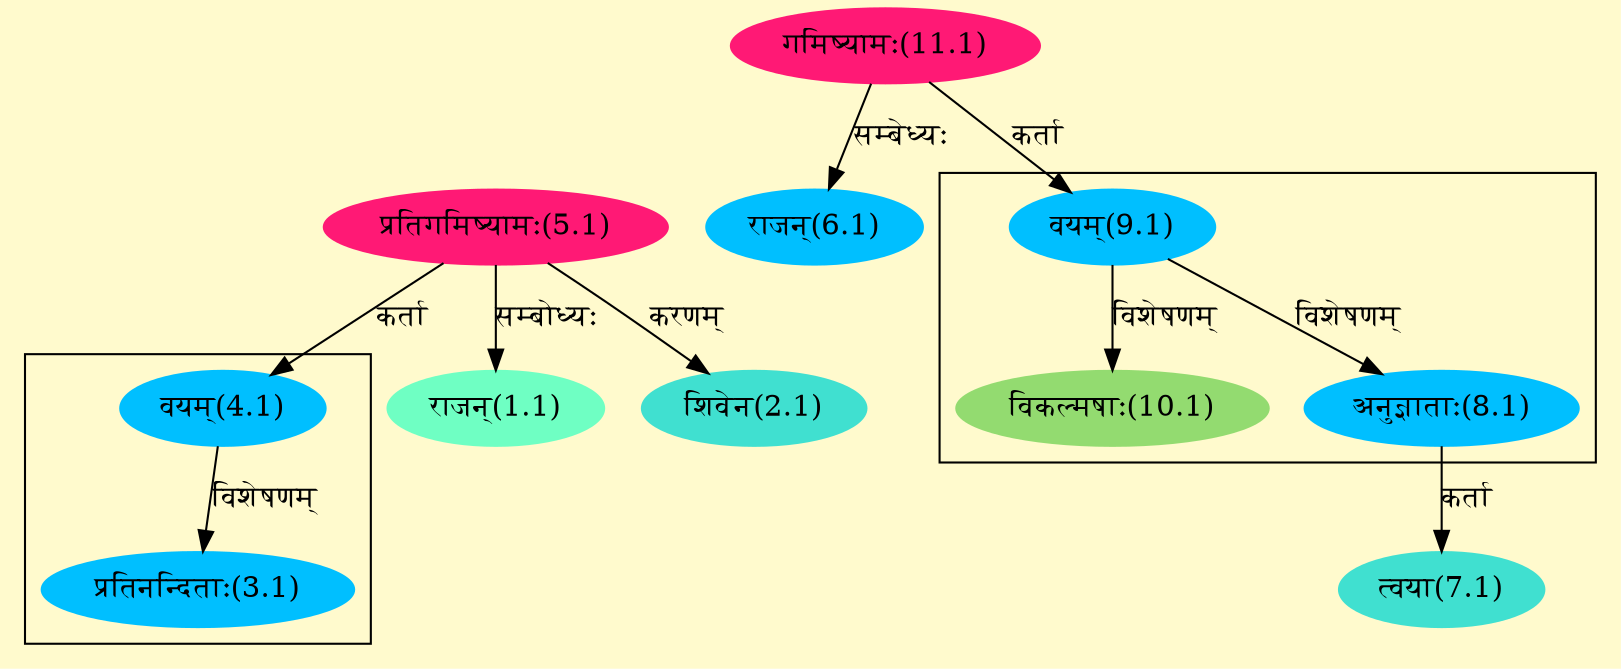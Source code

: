 digraph G{
rankdir=BT;
 compound=true;
 bgcolor="lemonchiffon1";

subgraph cluster_1{
Node3_1 [style=filled, color="#00BFFF" label = "प्रतिनन्दिताः(3.1)"]
Node4_1 [style=filled, color="#00BFFF" label = "वयम्(4.1)"]

}

subgraph cluster_2{
Node8_1 [style=filled, color="#00BFFF" label = "अनुज्ञाताः(8.1)"]
Node9_1 [style=filled, color="#00BFFF" label = "वयम्(9.1)"]
Node10_1 [style=filled, color="#93DB70" label = "विकल्मषाः(10.1)"]

}
Node1_1 [style=filled, color="#6FFFC3" label = "राजन्(1.1)"]
Node5_1 [style=filled, color="#FF1975" label = "प्रतिगमिष्यामः(5.1)"]
Node2_1 [style=filled, color="#40E0D0" label = "शिवेन(2.1)"]
Node4_1 [style=filled, color="#00BFFF" label = "वयम्(4.1)"]
Node [style=filled, color="" label = "()"]
Node6_1 [style=filled, color="#00BFFF" label = "राजन्(6.1)"]
Node11_1 [style=filled, color="#FF1975" label = "गमिष्यामः(11.1)"]
Node7_1 [style=filled, color="#40E0D0" label = "त्वया(7.1)"]
Node8_1 [style=filled, color="#00BFFF" label = "अनुज्ञाताः(8.1)"]
Node9_1 [style=filled, color="#00BFFF" label = "वयम्(9.1)"]
/* Start of Relations section */

Node1_1 -> Node5_1 [  label="सम्बोध्यः"  dir="back" ]
Node2_1 -> Node5_1 [  label="करणम्"  dir="back" ]
Node3_1 -> Node4_1 [  label="विशेषणम्"  dir="back" ]
Node4_1 -> Node5_1 [  label="कर्ता"  dir="back" ]
Node6_1 -> Node11_1 [  label="सम्बेध्यः"  dir="back" ]
Node7_1 -> Node8_1 [  label="कर्ता"  dir="back" ]
Node8_1 -> Node9_1 [  label="विशेषणम्"  dir="back" ]
Node9_1 -> Node11_1 [  label="कर्ता"  dir="back" ]
Node10_1 -> Node9_1 [  label="विशेषणम्"  dir="back" ]
}
